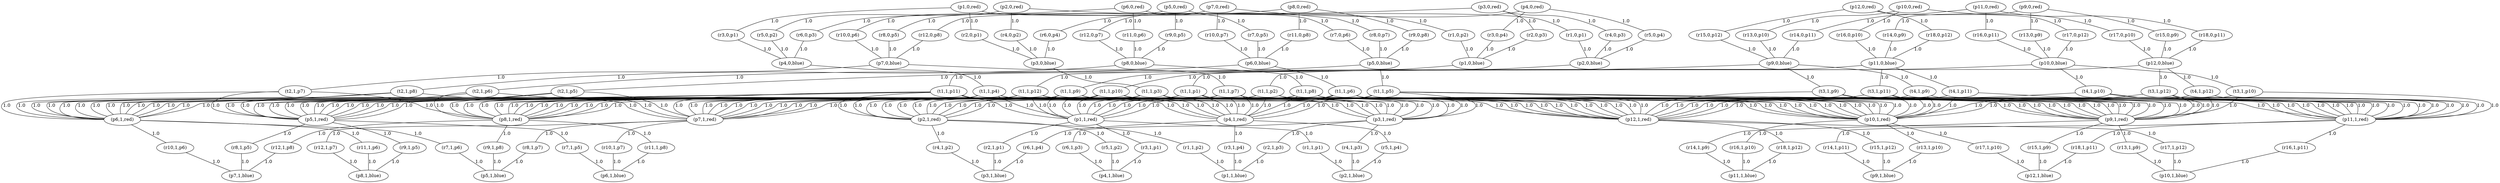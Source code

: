 strict graph {
	graph [bb="0,0,0,0"];
	node [label="\N"];
	"(r1,0,p1)"	 [pos="-2625.000000,-75.000000)"];
	"(p2,0,blue)"	 [pos="-675.000000,-150.000000)"];
	"(r1,0,p1)" -- "(p2,0,blue)"	 [label=1.0,
		weight=1.0];
	"(r1,0,p2)"	 [pos="-2475.000000,-75.000000)"];
	"(p1,0,blue)"	 [pos="-825.000000,-150.000000)"];
	"(r1,0,p2)" -- "(p1,0,blue)"	 [label=1.0,
		weight=1.0];
	"(r1,1,p1)"	 [pos="-2625.000000,-375.000000)"];
	"(p2,1,blue)"	 [pos="-675.000000,-450.000000)"];
	"(r1,1,p1)" -- "(p2,1,blue)"	 [label=1.0,
		weight=1.0];
	"(r1,1,p2)"	 [pos="-2475.000000,-375.000000)"];
	"(p1,1,blue)"	 [pos="-825.000000,-450.000000)"];
	"(r1,1,p2)" -- "(p1,1,blue)"	 [label=1.0,
		weight=1.0];
	"(r2,0,p1)"	 [pos="-2325.000000,-75.000000)"];
	"(p3,0,blue)"	 [pos="-525.000000,-150.000000)"];
	"(r2,0,p1)" -- "(p3,0,blue)"	 [label=1.0,
		weight=1.0];
	"(r2,0,p3)"	 [pos="-2175.000000,-75.000000)"];
	"(r2,0,p3)" -- "(p1,0,blue)"	 [label=1.0,
		weight=1.0];
	"(r2,1,p1)"	 [pos="-2325.000000,-375.000000)"];
	"(p3,1,blue)"	 [pos="-525.000000,-450.000000)"];
	"(r2,1,p1)" -- "(p3,1,blue)"	 [label=1.0,
		weight=1.0];
	"(r2,1,p3)"	 [pos="-2175.000000,-375.000000)"];
	"(r2,1,p3)" -- "(p1,1,blue)"	 [label=1.0,
		weight=1.0];
	"(r3,0,p1)"	 [pos="-2025.000000,-75.000000)"];
	"(p4,0,blue)"	 [pos="-375.000000,-150.000000)"];
	"(r3,0,p1)" -- "(p4,0,blue)"	 [label=1.0,
		weight=1.0];
	"(r3,0,p4)"	 [pos="-1875.000000,-75.000000)"];
	"(r3,0,p4)" -- "(p1,0,blue)"	 [label=1.0,
		weight=1.0];
	"(r3,1,p1)"	 [pos="-2025.000000,-375.000000)"];
	"(p4,1,blue)"	 [pos="-375.000000,-450.000000)"];
	"(r3,1,p1)" -- "(p4,1,blue)"	 [label=1.0,
		weight=1.0];
	"(r3,1,p4)"	 [pos="-1875.000000,-375.000000)"];
	"(r3,1,p4)" -- "(p1,1,blue)"	 [label=1.0,
		weight=1.0];
	"(r4,0,p2)"	 [pos="-1725.000000,-75.000000)"];
	"(r4,0,p2)" -- "(p3,0,blue)"	 [label=1.0,
		weight=1.0];
	"(r4,0,p3)"	 [pos="-1575.000000,-75.000000)"];
	"(r4,0,p3)" -- "(p2,0,blue)"	 [label=1.0,
		weight=1.0];
	"(r4,1,p2)"	 [pos="-1725.000000,-375.000000)"];
	"(r4,1,p2)" -- "(p3,1,blue)"	 [label=1.0,
		weight=1.0];
	"(r4,1,p3)"	 [pos="-1575.000000,-375.000000)"];
	"(r4,1,p3)" -- "(p2,1,blue)"	 [label=1.0,
		weight=1.0];
	"(r5,0,p2)"	 [pos="-1425.000000,-75.000000)"];
	"(r5,0,p2)" -- "(p4,0,blue)"	 [label=1.0,
		weight=1.0];
	"(r5,0,p4)"	 [pos="-1275.000000,-75.000000)"];
	"(r5,0,p4)" -- "(p2,0,blue)"	 [label=1.0,
		weight=1.0];
	"(r5,1,p2)"	 [pos="-1425.000000,-375.000000)"];
	"(r5,1,p2)" -- "(p4,1,blue)"	 [label=1.0,
		weight=1.0];
	"(r5,1,p4)"	 [pos="-1275.000000,-375.000000)"];
	"(r5,1,p4)" -- "(p2,1,blue)"	 [label=1.0,
		weight=1.0];
	"(r6,0,p3)"	 [pos="-1125.000000,-75.000000)"];
	"(r6,0,p3)" -- "(p4,0,blue)"	 [label=1.0,
		weight=1.0];
	"(r6,0,p4)"	 [pos="-975.000000,-75.000000)"];
	"(r6,0,p4)" -- "(p3,0,blue)"	 [label=1.0,
		weight=1.0];
	"(r6,1,p3)"	 [pos="-1125.000000,-375.000000)"];
	"(r6,1,p3)" -- "(p4,1,blue)"	 [label=1.0,
		weight=1.0];
	"(r6,1,p4)"	 [pos="-975.000000,-375.000000)"];
	"(r6,1,p4)" -- "(p3,1,blue)"	 [label=1.0,
		weight=1.0];
	"(r7,0,p5)"	 [pos="-825.000000,-75.000000)"];
	"(p6,0,blue)"	 [pos="-75.000000,-150.000000)"];
	"(r7,0,p5)" -- "(p6,0,blue)"	 [label=1.0,
		weight=1.0];
	"(r7,0,p6)"	 [pos="-675.000000,-75.000000)"];
	"(p5,0,blue)"	 [pos="-225.000000,-150.000000)"];
	"(r7,0,p6)" -- "(p5,0,blue)"	 [label=1.0,
		weight=1.0];
	"(r7,1,p5)"	 [pos="-825.000000,-375.000000)"];
	"(p6,1,blue)"	 [pos="-75.000000,-450.000000)"];
	"(r7,1,p5)" -- "(p6,1,blue)"	 [label=1.0,
		weight=1.0];
	"(r7,1,p6)"	 [pos="-675.000000,-375.000000)"];
	"(p5,1,blue)"	 [pos="-225.000000,-450.000000)"];
	"(r7,1,p6)" -- "(p5,1,blue)"	 [label=1.0,
		weight=1.0];
	"(r8,0,p5)"	 [pos="-525.000000,-75.000000)"];
	"(p7,0,blue)"	 [pos="75.000000,-150.000000)"];
	"(r8,0,p5)" -- "(p7,0,blue)"	 [label=1.0,
		weight=1.0];
	"(r8,0,p7)"	 [pos="-375.000000,-75.000000)"];
	"(r8,0,p7)" -- "(p5,0,blue)"	 [label=1.0,
		weight=1.0];
	"(r8,1,p5)"	 [pos="-525.000000,-375.000000)"];
	"(p7,1,blue)"	 [pos="75.000000,-450.000000)"];
	"(r8,1,p5)" -- "(p7,1,blue)"	 [label=1.0,
		weight=1.0];
	"(r8,1,p7)"	 [pos="-375.000000,-375.000000)"];
	"(r8,1,p7)" -- "(p5,1,blue)"	 [label=1.0,
		weight=1.0];
	"(r9,0,p5)"	 [pos="-225.000000,-75.000000)"];
	"(p8,0,blue)"	 [pos="225.000000,-150.000000)"];
	"(r9,0,p5)" -- "(p8,0,blue)"	 [label=1.0,
		weight=1.0];
	"(r9,0,p8)"	 [pos="-75.000000,-75.000000)"];
	"(r9,0,p8)" -- "(p5,0,blue)"	 [label=1.0,
		weight=1.0];
	"(r9,1,p5)"	 [pos="-225.000000,-375.000000)"];
	"(p8,1,blue)"	 [pos="225.000000,-450.000000)"];
	"(r9,1,p5)" -- "(p8,1,blue)"	 [label=1.0,
		weight=1.0];
	"(r9,1,p8)"	 [pos="-75.000000,-375.000000)"];
	"(r9,1,p8)" -- "(p5,1,blue)"	 [label=1.0,
		weight=1.0];
	"(r10,0,p6)"	 [pos="75.000000,-75.000000)"];
	"(r10,0,p6)" -- "(p7,0,blue)"	 [label=1.0,
		weight=1.0];
	"(r10,0,p7)"	 [pos="225.000000,-75.000000)"];
	"(r10,0,p7)" -- "(p6,0,blue)"	 [label=1.0,
		weight=1.0];
	"(r10,1,p6)"	 [pos="75.000000,-375.000000)"];
	"(r10,1,p6)" -- "(p7,1,blue)"	 [label=1.0,
		weight=1.0];
	"(r10,1,p7)"	 [pos="225.000000,-375.000000)"];
	"(r10,1,p7)" -- "(p6,1,blue)"	 [label=1.0,
		weight=1.0];
	"(r11,0,p6)"	 [pos="375.000000,-75.000000)"];
	"(r11,0,p6)" -- "(p8,0,blue)"	 [label=1.0,
		weight=1.0];
	"(r11,0,p8)"	 [pos="525.000000,-75.000000)"];
	"(r11,0,p8)" -- "(p6,0,blue)"	 [label=1.0,
		weight=1.0];
	"(r11,1,p6)"	 [pos="375.000000,-375.000000)"];
	"(r11,1,p6)" -- "(p8,1,blue)"	 [label=1.0,
		weight=1.0];
	"(r11,1,p8)"	 [pos="525.000000,-375.000000)"];
	"(r11,1,p8)" -- "(p6,1,blue)"	 [label=1.0,
		weight=1.0];
	"(r12,0,p7)"	 [pos="675.000000,-75.000000)"];
	"(r12,0,p7)" -- "(p8,0,blue)"	 [label=1.0,
		weight=1.0];
	"(r12,0,p8)"	 [pos="825.000000,-75.000000)"];
	"(r12,0,p8)" -- "(p7,0,blue)"	 [label=1.0,
		weight=1.0];
	"(r12,1,p7)"	 [pos="675.000000,-375.000000)"];
	"(r12,1,p7)" -- "(p8,1,blue)"	 [label=1.0,
		weight=1.0];
	"(r12,1,p8)"	 [pos="825.000000,-375.000000)"];
	"(r12,1,p8)" -- "(p7,1,blue)"	 [label=1.0,
		weight=1.0];
	"(r13,0,p9)"	 [pos="975.000000,-75.000000)"];
	"(p10,0,blue)"	 [pos="525.000000,-150.000000)"];
	"(r13,0,p9)" -- "(p10,0,blue)"	 [label=1.0,
		weight=1.0];
	"(r13,0,p10)"	 [pos="1125.000000,-75.000000)"];
	"(p9,0,blue)"	 [pos="375.000000,-150.000000)"];
	"(r13,0,p10)" -- "(p9,0,blue)"	 [label=1.0,
		weight=1.0];
	"(r13,1,p9)"	 [pos="975.000000,-375.000000)"];
	"(p10,1,blue)"	 [pos="525.000000,-450.000000)"];
	"(r13,1,p9)" -- "(p10,1,blue)"	 [label=1.0,
		weight=1.0];
	"(r13,1,p10)"	 [pos="1125.000000,-375.000000)"];
	"(p9,1,blue)"	 [pos="375.000000,-450.000000)"];
	"(r13,1,p10)" -- "(p9,1,blue)"	 [label=1.0,
		weight=1.0];
	"(r14,0,p9)"	 [pos="1275.000000,-75.000000)"];
	"(p11,0,blue)"	 [pos="675.000000,-150.000000)"];
	"(r14,0,p9)" -- "(p11,0,blue)"	 [label=1.0,
		weight=1.0];
	"(r14,0,p11)"	 [pos="1425.000000,-75.000000)"];
	"(r14,0,p11)" -- "(p9,0,blue)"	 [label=1.0,
		weight=1.0];
	"(r14,1,p9)"	 [pos="1275.000000,-375.000000)"];
	"(p11,1,blue)"	 [pos="675.000000,-450.000000)"];
	"(r14,1,p9)" -- "(p11,1,blue)"	 [label=1.0,
		weight=1.0];
	"(r14,1,p11)"	 [pos="1425.000000,-375.000000)"];
	"(r14,1,p11)" -- "(p9,1,blue)"	 [label=1.0,
		weight=1.0];
	"(r15,0,p9)"	 [pos="1575.000000,-75.000000)"];
	"(p12,0,blue)"	 [pos="825.000000,-150.000000)"];
	"(r15,0,p9)" -- "(p12,0,blue)"	 [label=1.0,
		weight=1.0];
	"(r15,0,p12)"	 [pos="1725.000000,-75.000000)"];
	"(r15,0,p12)" -- "(p9,0,blue)"	 [label=1.0,
		weight=1.0];
	"(r15,1,p9)"	 [pos="1575.000000,-375.000000)"];
	"(p12,1,blue)"	 [pos="825.000000,-450.000000)"];
	"(r15,1,p9)" -- "(p12,1,blue)"	 [label=1.0,
		weight=1.0];
	"(r15,1,p12)"	 [pos="1725.000000,-375.000000)"];
	"(r15,1,p12)" -- "(p9,1,blue)"	 [label=1.0,
		weight=1.0];
	"(r16,0,p10)"	 [pos="1875.000000,-75.000000)"];
	"(r16,0,p10)" -- "(p11,0,blue)"	 [label=1.0,
		weight=1.0];
	"(r16,0,p11)"	 [pos="2025.000000,-75.000000)"];
	"(r16,0,p11)" -- "(p10,0,blue)"	 [label=1.0,
		weight=1.0];
	"(r16,1,p10)"	 [pos="1875.000000,-375.000000)"];
	"(r16,1,p10)" -- "(p11,1,blue)"	 [label=1.0,
		weight=1.0];
	"(r16,1,p11)"	 [pos="2025.000000,-375.000000)"];
	"(r16,1,p11)" -- "(p10,1,blue)"	 [label=1.0,
		weight=1.0];
	"(r17,0,p10)"	 [pos="2175.000000,-75.000000)"];
	"(r17,0,p10)" -- "(p12,0,blue)"	 [label=1.0,
		weight=1.0];
	"(r17,0,p12)"	 [pos="2325.000000,-75.000000)"];
	"(r17,0,p12)" -- "(p10,0,blue)"	 [label=1.0,
		weight=1.0];
	"(r17,1,p10)"	 [pos="2175.000000,-375.000000)"];
	"(r17,1,p10)" -- "(p12,1,blue)"	 [label=1.0,
		weight=1.0];
	"(r17,1,p12)"	 [pos="2325.000000,-375.000000)"];
	"(r17,1,p12)" -- "(p10,1,blue)"	 [label=1.0,
		weight=1.0];
	"(r18,0,p11)"	 [pos="2475.000000,-75.000000)"];
	"(r18,0,p11)" -- "(p12,0,blue)"	 [label=1.0,
		weight=1.0];
	"(r18,0,p12)"	 [pos="2625.000000,-75.000000)"];
	"(r18,0,p12)" -- "(p11,0,blue)"	 [label=1.0,
		weight=1.0];
	"(r18,1,p11)"	 [pos="2475.000000,-375.000000)"];
	"(r18,1,p11)" -- "(p12,1,blue)"	 [label=1.0,
		weight=1.0];
	"(r18,1,p12)"	 [pos="2625.000000,-375.000000)"];
	"(r18,1,p12)" -- "(p11,1,blue)"	 [label=1.0,
		weight=1.0];
	"(p1,0,red)"	 [pos="-825.000000,0.000000)"];
	"(p1,0,red)" -- "(r1,0,p1)"	 [label=1.0,
		weight=1.0];
	"(p1,0,red)" -- "(r2,0,p1)"	 [label=1.0,
		weight=1.0];
	"(p1,0,red)" -- "(r3,0,p1)"	 [label=1.0,
		weight=1.0];
	"(p1,1,red)"	 [pos="-825.000000,-300.000000)"];
	"(p1,1,red)" -- "(r1,1,p1)"	 [label=1.0,
		weight=1.0];
	"(p1,1,red)" -- "(r2,1,p1)"	 [label=1.0,
		weight=1.0];
	"(p1,1,red)" -- "(r3,1,p1)"	 [label=1.0,
		weight=1.0];
	"(p2,0,red)"	 [pos="-675.000000,0.000000)"];
	"(p2,0,red)" -- "(r1,0,p2)"	 [label=1.0,
		weight=1.0];
	"(p2,0,red)" -- "(r4,0,p2)"	 [label=1.0,
		weight=1.0];
	"(p2,0,red)" -- "(r5,0,p2)"	 [label=1.0,
		weight=1.0];
	"(p2,1,red)"	 [pos="-675.000000,-300.000000)"];
	"(p2,1,red)" -- "(r1,1,p2)"	 [label=1.0,
		weight=1.0];
	"(p2,1,red)" -- "(r4,1,p2)"	 [label=1.0,
		weight=1.0];
	"(p2,1,red)" -- "(r5,1,p2)"	 [label=1.0,
		weight=1.0];
	"(p3,0,red)"	 [pos="-525.000000,0.000000)"];
	"(p3,0,red)" -- "(r2,0,p3)"	 [label=1.0,
		weight=1.0];
	"(p3,0,red)" -- "(r4,0,p3)"	 [label=1.0,
		weight=1.0];
	"(p3,0,red)" -- "(r6,0,p3)"	 [label=1.0,
		weight=1.0];
	"(p3,1,red)"	 [pos="-525.000000,-300.000000)"];
	"(p3,1,red)" -- "(r2,1,p3)"	 [label=1.0,
		weight=1.0];
	"(p3,1,red)" -- "(r4,1,p3)"	 [label=1.0,
		weight=1.0];
	"(p3,1,red)" -- "(r6,1,p3)"	 [label=1.0,
		weight=1.0];
	"(p4,0,red)"	 [pos="-375.000000,0.000000)"];
	"(p4,0,red)" -- "(r3,0,p4)"	 [label=1.0,
		weight=1.0];
	"(p4,0,red)" -- "(r5,0,p4)"	 [label=1.0,
		weight=1.0];
	"(p4,0,red)" -- "(r6,0,p4)"	 [label=1.0,
		weight=1.0];
	"(p4,1,red)"	 [pos="-375.000000,-300.000000)"];
	"(p4,1,red)" -- "(r3,1,p4)"	 [label=1.0,
		weight=1.0];
	"(p4,1,red)" -- "(r5,1,p4)"	 [label=1.0,
		weight=1.0];
	"(p4,1,red)" -- "(r6,1,p4)"	 [label=1.0,
		weight=1.0];
	"(p5,0,red)"	 [pos="-225.000000,0.000000)"];
	"(p5,0,red)" -- "(r7,0,p5)"	 [label=1.0,
		weight=1.0];
	"(p5,0,red)" -- "(r8,0,p5)"	 [label=1.0,
		weight=1.0];
	"(p5,0,red)" -- "(r9,0,p5)"	 [label=1.0,
		weight=1.0];
	"(p5,1,red)"	 [pos="-225.000000,-300.000000)"];
	"(p5,1,red)" -- "(r7,1,p5)"	 [label=1.0,
		weight=1.0];
	"(p5,1,red)" -- "(r8,1,p5)"	 [label=1.0,
		weight=1.0];
	"(p5,1,red)" -- "(r9,1,p5)"	 [label=1.0,
		weight=1.0];
	"(p6,0,red)"	 [pos="-75.000000,0.000000)"];
	"(p6,0,red)" -- "(r7,0,p6)"	 [label=1.0,
		weight=1.0];
	"(p6,0,red)" -- "(r10,0,p6)"	 [label=1.0,
		weight=1.0];
	"(p6,0,red)" -- "(r11,0,p6)"	 [label=1.0,
		weight=1.0];
	"(p6,1,red)"	 [pos="-75.000000,-300.000000)"];
	"(p6,1,red)" -- "(r7,1,p6)"	 [label=1.0,
		weight=1.0];
	"(p6,1,red)" -- "(r10,1,p6)"	 [label=1.0,
		weight=1.0];
	"(p6,1,red)" -- "(r11,1,p6)"	 [label=1.0,
		weight=1.0];
	"(p7,0,red)"	 [pos="75.000000,0.000000)"];
	"(p7,0,red)" -- "(r8,0,p7)"	 [label=1.0,
		weight=1.0];
	"(p7,0,red)" -- "(r10,0,p7)"	 [label=1.0,
		weight=1.0];
	"(p7,0,red)" -- "(r12,0,p7)"	 [label=1.0,
		weight=1.0];
	"(p7,1,red)"	 [pos="75.000000,-300.000000)"];
	"(p7,1,red)" -- "(r8,1,p7)"	 [label=1.0,
		weight=1.0];
	"(p7,1,red)" -- "(r10,1,p7)"	 [label=1.0,
		weight=1.0];
	"(p7,1,red)" -- "(r12,1,p7)"	 [label=1.0,
		weight=1.0];
	"(p8,0,red)"	 [pos="225.000000,0.000000)"];
	"(p8,0,red)" -- "(r9,0,p8)"	 [label=1.0,
		weight=1.0];
	"(p8,0,red)" -- "(r11,0,p8)"	 [label=1.0,
		weight=1.0];
	"(p8,0,red)" -- "(r12,0,p8)"	 [label=1.0,
		weight=1.0];
	"(p8,1,red)"	 [pos="225.000000,-300.000000)"];
	"(p8,1,red)" -- "(r9,1,p8)"	 [label=1.0,
		weight=1.0];
	"(p8,1,red)" -- "(r11,1,p8)"	 [label=1.0,
		weight=1.0];
	"(p8,1,red)" -- "(r12,1,p8)"	 [label=1.0,
		weight=1.0];
	"(p9,0,red)"	 [pos="375.000000,0.000000)"];
	"(p9,0,red)" -- "(r13,0,p9)"	 [label=1.0,
		weight=1.0];
	"(p9,0,red)" -- "(r14,0,p9)"	 [label=1.0,
		weight=1.0];
	"(p9,0,red)" -- "(r15,0,p9)"	 [label=1.0,
		weight=1.0];
	"(p9,1,red)"	 [pos="375.000000,-300.000000)"];
	"(p9,1,red)" -- "(r13,1,p9)"	 [label=1.0,
		weight=1.0];
	"(p9,1,red)" -- "(r14,1,p9)"	 [label=1.0,
		weight=1.0];
	"(p9,1,red)" -- "(r15,1,p9)"	 [label=1.0,
		weight=1.0];
	"(p10,0,red)"	 [pos="525.000000,0.000000)"];
	"(p10,0,red)" -- "(r13,0,p10)"	 [label=1.0,
		weight=1.0];
	"(p10,0,red)" -- "(r16,0,p10)"	 [label=1.0,
		weight=1.0];
	"(p10,0,red)" -- "(r17,0,p10)"	 [label=1.0,
		weight=1.0];
	"(p10,1,red)"	 [pos="525.000000,-300.000000)"];
	"(p10,1,red)" -- "(r13,1,p10)"	 [label=1.0,
		weight=1.0];
	"(p10,1,red)" -- "(r16,1,p10)"	 [label=1.0,
		weight=1.0];
	"(p10,1,red)" -- "(r17,1,p10)"	 [label=1.0,
		weight=1.0];
	"(p11,0,red)"	 [pos="675.000000,0.000000)"];
	"(p11,0,red)" -- "(r14,0,p11)"	 [label=1.0,
		weight=1.0];
	"(p11,0,red)" -- "(r16,0,p11)"	 [label=1.0,
		weight=1.0];
	"(p11,0,red)" -- "(r18,0,p11)"	 [label=1.0,
		weight=1.0];
	"(p11,1,red)"	 [pos="675.000000,-300.000000)"];
	"(p11,1,red)" -- "(r14,1,p11)"	 [label=1.0,
		weight=1.0];
	"(p11,1,red)" -- "(r16,1,p11)"	 [label=1.0,
		weight=1.0];
	"(p11,1,red)" -- "(r18,1,p11)"	 [label=1.0,
		weight=1.0];
	"(p12,0,red)"	 [pos="825.000000,0.000000)"];
	"(p12,0,red)" -- "(r15,0,p12)"	 [label=1.0,
		weight=1.0];
	"(p12,0,red)" -- "(r17,0,p12)"	 [label=1.0,
		weight=1.0];
	"(p12,0,red)" -- "(r18,0,p12)"	 [label=1.0,
		weight=1.0];
	"(p12,1,red)"	 [pos="825.000000,-300.000000)"];
	"(p12,1,red)" -- "(r15,1,p12)"	 [label=1.0,
		weight=1.0];
	"(p12,1,red)" -- "(r17,1,p12)"	 [label=1.0,
		weight=1.0];
	"(p12,1,red)" -- "(r18,1,p12)"	 [label=1.0,
		weight=1.0];
	"(t1,1,p1)"	 [pos="-1725.000000,-225.000000)"];
	"(p1,0,blue)" -- "(t1,1,p1)"	 [label=1.0,
		weight=1.0];
	"(t1,1,p2)"	 [pos="-1575.000000,-225.000000)"];
	"(p2,0,blue)" -- "(t1,1,p2)"	 [label=1.0,
		weight=1.0];
	"(t1,1,p3)"	 [pos="-1425.000000,-225.000000)"];
	"(p3,0,blue)" -- "(t1,1,p3)"	 [label=1.0,
		weight=1.0];
	"(t1,1,p4)"	 [pos="-1275.000000,-225.000000)"];
	"(p4,0,blue)" -- "(t1,1,p4)"	 [label=1.0,
		weight=1.0];
	"(t1,1,p5)"	 [pos="-1125.000000,-225.000000)"];
	"(p5,0,blue)" -- "(t1,1,p5)"	 [label=1.0,
		weight=1.0];
	"(t2,1,p5)"	 [pos="75.000000,-225.000000)"];
	"(p5,0,blue)" -- "(t2,1,p5)"	 [label=1.0,
		weight=1.0];
	"(t1,1,p6)"	 [pos="-975.000000,-225.000000)"];
	"(p6,0,blue)" -- "(t1,1,p6)"	 [label=1.0,
		weight=1.0];
	"(t2,1,p6)"	 [pos="225.000000,-225.000000)"];
	"(p6,0,blue)" -- "(t2,1,p6)"	 [label=1.0,
		weight=1.0];
	"(t1,1,p7)"	 [pos="-825.000000,-225.000000)"];
	"(p7,0,blue)" -- "(t1,1,p7)"	 [label=1.0,
		weight=1.0];
	"(t2,1,p7)"	 [pos="375.000000,-225.000000)"];
	"(p7,0,blue)" -- "(t2,1,p7)"	 [label=1.0,
		weight=1.0];
	"(t1,1,p8)"	 [pos="-675.000000,-225.000000)"];
	"(p8,0,blue)" -- "(t1,1,p8)"	 [label=1.0,
		weight=1.0];
	"(t2,1,p8)"	 [pos="525.000000,-225.000000)"];
	"(p8,0,blue)" -- "(t2,1,p8)"	 [label=1.0,
		weight=1.0];
	"(t1,1,p9)"	 [pos="-525.000000,-225.000000)"];
	"(p9,0,blue)" -- "(t1,1,p9)"	 [label=1.0,
		weight=1.0];
	"(t3,1,p9)"	 [pos="675.000000,-225.000000)"];
	"(p9,0,blue)" -- "(t3,1,p9)"	 [label=1.0,
		weight=1.0];
	"(t4,1,p9)"	 [pos="1275.000000,-225.000000)"];
	"(p9,0,blue)" -- "(t4,1,p9)"	 [label=1.0,
		weight=1.0];
	"(t1,1,p10)"	 [pos="-375.000000,-225.000000)"];
	"(p10,0,blue)" -- "(t1,1,p10)"	 [label=1.0,
		weight=1.0];
	"(t3,1,p10)"	 [pos="825.000000,-225.000000)"];
	"(p10,0,blue)" -- "(t3,1,p10)"	 [label=1.0,
		weight=1.0];
	"(t4,1,p10)"	 [pos="1425.000000,-225.000000)"];
	"(p10,0,blue)" -- "(t4,1,p10)"	 [label=1.0,
		weight=1.0];
	"(t1,1,p11)"	 [pos="-225.000000,-225.000000)"];
	"(p11,0,blue)" -- "(t1,1,p11)"	 [label=1.0,
		weight=1.0];
	"(t3,1,p11)"	 [pos="975.000000,-225.000000)"];
	"(p11,0,blue)" -- "(t3,1,p11)"	 [label=1.0,
		weight=1.0];
	"(t4,1,p11)"	 [pos="1575.000000,-225.000000)"];
	"(p11,0,blue)" -- "(t4,1,p11)"	 [label=1.0,
		weight=1.0];
	"(t1,1,p12)"	 [pos="-75.000000,-225.000000)"];
	"(p12,0,blue)" -- "(t1,1,p12)"	 [label=1.0,
		weight=1.0];
	"(t3,1,p12)"	 [pos="1125.000000,-225.000000)"];
	"(p12,0,blue)" -- "(t3,1,p12)"	 [label=1.0,
		weight=1.0];
	"(t4,1,p12)"	 [pos="1725.000000,-225.000000)"];
	"(p12,0,blue)" -- "(t4,1,p12)"	 [label=1.0,
		weight=1.0];
	"(t1,1,p1)" -- "(p2,1,red)"	 [label=1.0,
		weight=1.0];
	"(t1,1,p1)" -- "(p3,1,red)"	 [label=1.0,
		weight=1.0];
	"(t1,1,p1)" -- "(p4,1,red)"	 [label=1.0,
		weight=1.0];
	"(t1,1,p1)" -- "(p5,1,red)"	 [label=1.0,
		weight=1.0];
	"(t1,1,p1)" -- "(p6,1,red)"	 [label=1.0,
		weight=1.0];
	"(t1,1,p1)" -- "(p7,1,red)"	 [label=1.0,
		weight=1.0];
	"(t1,1,p1)" -- "(p8,1,red)"	 [label=1.0,
		weight=1.0];
	"(t1,1,p1)" -- "(p9,1,red)"	 [label=1.0,
		weight=1.0];
	"(t1,1,p1)" -- "(p10,1,red)"	 [label=1.0,
		weight=1.0];
	"(t1,1,p1)" -- "(p11,1,red)"	 [label=1.0,
		weight=1.0];
	"(t1,1,p1)" -- "(p12,1,red)"	 [label=1.0,
		weight=1.0];
	"(t1,1,p2)" -- "(p1,1,red)"	 [label=1.0,
		weight=1.0];
	"(t1,1,p2)" -- "(p3,1,red)"	 [label=1.0,
		weight=1.0];
	"(t1,1,p2)" -- "(p4,1,red)"	 [label=1.0,
		weight=1.0];
	"(t1,1,p2)" -- "(p5,1,red)"	 [label=1.0,
		weight=1.0];
	"(t1,1,p2)" -- "(p6,1,red)"	 [label=1.0,
		weight=1.0];
	"(t1,1,p2)" -- "(p7,1,red)"	 [label=1.0,
		weight=1.0];
	"(t1,1,p2)" -- "(p8,1,red)"	 [label=1.0,
		weight=1.0];
	"(t1,1,p2)" -- "(p9,1,red)"	 [label=1.0,
		weight=1.0];
	"(t1,1,p2)" -- "(p10,1,red)"	 [label=1.0,
		weight=1.0];
	"(t1,1,p2)" -- "(p11,1,red)"	 [label=1.0,
		weight=1.0];
	"(t1,1,p2)" -- "(p12,1,red)"	 [label=1.0,
		weight=1.0];
	"(t1,1,p3)" -- "(p1,1,red)"	 [label=1.0,
		weight=1.0];
	"(t1,1,p3)" -- "(p2,1,red)"	 [label=1.0,
		weight=1.0];
	"(t1,1,p3)" -- "(p4,1,red)"	 [label=1.0,
		weight=1.0];
	"(t1,1,p3)" -- "(p5,1,red)"	 [label=1.0,
		weight=1.0];
	"(t1,1,p3)" -- "(p6,1,red)"	 [label=1.0,
		weight=1.0];
	"(t1,1,p3)" -- "(p7,1,red)"	 [label=1.0,
		weight=1.0];
	"(t1,1,p3)" -- "(p8,1,red)"	 [label=1.0,
		weight=1.0];
	"(t1,1,p3)" -- "(p9,1,red)"	 [label=1.0,
		weight=1.0];
	"(t1,1,p3)" -- "(p10,1,red)"	 [label=1.0,
		weight=1.0];
	"(t1,1,p3)" -- "(p11,1,red)"	 [label=1.0,
		weight=1.0];
	"(t1,1,p3)" -- "(p12,1,red)"	 [label=1.0,
		weight=1.0];
	"(t1,1,p4)" -- "(p1,1,red)"	 [label=1.0,
		weight=1.0];
	"(t1,1,p4)" -- "(p2,1,red)"	 [label=1.0,
		weight=1.0];
	"(t1,1,p4)" -- "(p3,1,red)"	 [label=1.0,
		weight=1.0];
	"(t1,1,p4)" -- "(p5,1,red)"	 [label=1.0,
		weight=1.0];
	"(t1,1,p4)" -- "(p6,1,red)"	 [label=1.0,
		weight=1.0];
	"(t1,1,p4)" -- "(p7,1,red)"	 [label=1.0,
		weight=1.0];
	"(t1,1,p4)" -- "(p8,1,red)"	 [label=1.0,
		weight=1.0];
	"(t1,1,p4)" -- "(p9,1,red)"	 [label=1.0,
		weight=1.0];
	"(t1,1,p4)" -- "(p10,1,red)"	 [label=1.0,
		weight=1.0];
	"(t1,1,p4)" -- "(p11,1,red)"	 [label=1.0,
		weight=1.0];
	"(t1,1,p4)" -- "(p12,1,red)"	 [label=1.0,
		weight=1.0];
	"(t1,1,p5)" -- "(p1,1,red)"	 [label=1.0,
		weight=1.0];
	"(t1,1,p5)" -- "(p2,1,red)"	 [label=1.0,
		weight=1.0];
	"(t1,1,p5)" -- "(p3,1,red)"	 [label=1.0,
		weight=1.0];
	"(t1,1,p5)" -- "(p4,1,red)"	 [label=1.0,
		weight=1.0];
	"(t1,1,p5)" -- "(p6,1,red)"	 [label=1.0,
		weight=1.0];
	"(t1,1,p5)" -- "(p7,1,red)"	 [label=1.0,
		weight=1.0];
	"(t1,1,p5)" -- "(p8,1,red)"	 [label=1.0,
		weight=1.0];
	"(t1,1,p5)" -- "(p9,1,red)"	 [label=1.0,
		weight=1.0];
	"(t1,1,p5)" -- "(p10,1,red)"	 [label=1.0,
		weight=1.0];
	"(t1,1,p5)" -- "(p11,1,red)"	 [label=1.0,
		weight=1.0];
	"(t1,1,p5)" -- "(p12,1,red)"	 [label=1.0,
		weight=1.0];
	"(t1,1,p6)" -- "(p1,1,red)"	 [label=1.0,
		weight=1.0];
	"(t1,1,p6)" -- "(p2,1,red)"	 [label=1.0,
		weight=1.0];
	"(t1,1,p6)" -- "(p3,1,red)"	 [label=1.0,
		weight=1.0];
	"(t1,1,p6)" -- "(p4,1,red)"	 [label=1.0,
		weight=1.0];
	"(t1,1,p6)" -- "(p5,1,red)"	 [label=1.0,
		weight=1.0];
	"(t1,1,p6)" -- "(p7,1,red)"	 [label=1.0,
		weight=1.0];
	"(t1,1,p6)" -- "(p8,1,red)"	 [label=1.0,
		weight=1.0];
	"(t1,1,p6)" -- "(p9,1,red)"	 [label=1.0,
		weight=1.0];
	"(t1,1,p6)" -- "(p10,1,red)"	 [label=1.0,
		weight=1.0];
	"(t1,1,p6)" -- "(p11,1,red)"	 [label=1.0,
		weight=1.0];
	"(t1,1,p6)" -- "(p12,1,red)"	 [label=1.0,
		weight=1.0];
	"(t1,1,p7)" -- "(p1,1,red)"	 [label=1.0,
		weight=1.0];
	"(t1,1,p7)" -- "(p2,1,red)"	 [label=1.0,
		weight=1.0];
	"(t1,1,p7)" -- "(p3,1,red)"	 [label=1.0,
		weight=1.0];
	"(t1,1,p7)" -- "(p4,1,red)"	 [label=1.0,
		weight=1.0];
	"(t1,1,p7)" -- "(p5,1,red)"	 [label=1.0,
		weight=1.0];
	"(t1,1,p7)" -- "(p6,1,red)"	 [label=1.0,
		weight=1.0];
	"(t1,1,p7)" -- "(p8,1,red)"	 [label=1.0,
		weight=1.0];
	"(t1,1,p7)" -- "(p9,1,red)"	 [label=1.0,
		weight=1.0];
	"(t1,1,p7)" -- "(p10,1,red)"	 [label=1.0,
		weight=1.0];
	"(t1,1,p7)" -- "(p11,1,red)"	 [label=1.0,
		weight=1.0];
	"(t1,1,p7)" -- "(p12,1,red)"	 [label=1.0,
		weight=1.0];
	"(t1,1,p8)" -- "(p1,1,red)"	 [label=1.0,
		weight=1.0];
	"(t1,1,p8)" -- "(p2,1,red)"	 [label=1.0,
		weight=1.0];
	"(t1,1,p8)" -- "(p3,1,red)"	 [label=1.0,
		weight=1.0];
	"(t1,1,p8)" -- "(p4,1,red)"	 [label=1.0,
		weight=1.0];
	"(t1,1,p8)" -- "(p5,1,red)"	 [label=1.0,
		weight=1.0];
	"(t1,1,p8)" -- "(p6,1,red)"	 [label=1.0,
		weight=1.0];
	"(t1,1,p8)" -- "(p7,1,red)"	 [label=1.0,
		weight=1.0];
	"(t1,1,p8)" -- "(p9,1,red)"	 [label=1.0,
		weight=1.0];
	"(t1,1,p8)" -- "(p10,1,red)"	 [label=1.0,
		weight=1.0];
	"(t1,1,p8)" -- "(p11,1,red)"	 [label=1.0,
		weight=1.0];
	"(t1,1,p8)" -- "(p12,1,red)"	 [label=1.0,
		weight=1.0];
	"(t1,1,p9)" -- "(p1,1,red)"	 [label=1.0,
		weight=1.0];
	"(t1,1,p9)" -- "(p2,1,red)"	 [label=1.0,
		weight=1.0];
	"(t1,1,p9)" -- "(p3,1,red)"	 [label=1.0,
		weight=1.0];
	"(t1,1,p9)" -- "(p4,1,red)"	 [label=1.0,
		weight=1.0];
	"(t1,1,p9)" -- "(p5,1,red)"	 [label=1.0,
		weight=1.0];
	"(t1,1,p9)" -- "(p6,1,red)"	 [label=1.0,
		weight=1.0];
	"(t1,1,p9)" -- "(p7,1,red)"	 [label=1.0,
		weight=1.0];
	"(t1,1,p9)" -- "(p8,1,red)"	 [label=1.0,
		weight=1.0];
	"(t1,1,p9)" -- "(p10,1,red)"	 [label=1.0,
		weight=1.0];
	"(t1,1,p9)" -- "(p11,1,red)"	 [label=1.0,
		weight=1.0];
	"(t1,1,p9)" -- "(p12,1,red)"	 [label=1.0,
		weight=1.0];
	"(t1,1,p10)" -- "(p1,1,red)"	 [label=1.0,
		weight=1.0];
	"(t1,1,p10)" -- "(p2,1,red)"	 [label=1.0,
		weight=1.0];
	"(t1,1,p10)" -- "(p3,1,red)"	 [label=1.0,
		weight=1.0];
	"(t1,1,p10)" -- "(p4,1,red)"	 [label=1.0,
		weight=1.0];
	"(t1,1,p10)" -- "(p5,1,red)"	 [label=1.0,
		weight=1.0];
	"(t1,1,p10)" -- "(p6,1,red)"	 [label=1.0,
		weight=1.0];
	"(t1,1,p10)" -- "(p7,1,red)"	 [label=1.0,
		weight=1.0];
	"(t1,1,p10)" -- "(p8,1,red)"	 [label=1.0,
		weight=1.0];
	"(t1,1,p10)" -- "(p9,1,red)"	 [label=1.0,
		weight=1.0];
	"(t1,1,p10)" -- "(p11,1,red)"	 [label=1.0,
		weight=1.0];
	"(t1,1,p10)" -- "(p12,1,red)"	 [label=1.0,
		weight=1.0];
	"(t1,1,p11)" -- "(p1,1,red)"	 [label=1.0,
		weight=1.0];
	"(t1,1,p11)" -- "(p2,1,red)"	 [label=1.0,
		weight=1.0];
	"(t1,1,p11)" -- "(p3,1,red)"	 [label=1.0,
		weight=1.0];
	"(t1,1,p11)" -- "(p4,1,red)"	 [label=1.0,
		weight=1.0];
	"(t1,1,p11)" -- "(p5,1,red)"	 [label=1.0,
		weight=1.0];
	"(t1,1,p11)" -- "(p6,1,red)"	 [label=1.0,
		weight=1.0];
	"(t1,1,p11)" -- "(p7,1,red)"	 [label=1.0,
		weight=1.0];
	"(t1,1,p11)" -- "(p8,1,red)"	 [label=1.0,
		weight=1.0];
	"(t1,1,p11)" -- "(p9,1,red)"	 [label=1.0,
		weight=1.0];
	"(t1,1,p11)" -- "(p10,1,red)"	 [label=1.0,
		weight=1.0];
	"(t1,1,p11)" -- "(p12,1,red)"	 [label=1.0,
		weight=1.0];
	"(t1,1,p12)" -- "(p1,1,red)"	 [label=1.0,
		weight=1.0];
	"(t1,1,p12)" -- "(p2,1,red)"	 [label=1.0,
		weight=1.0];
	"(t1,1,p12)" -- "(p3,1,red)"	 [label=1.0,
		weight=1.0];
	"(t1,1,p12)" -- "(p4,1,red)"	 [label=1.0,
		weight=1.0];
	"(t1,1,p12)" -- "(p5,1,red)"	 [label=1.0,
		weight=1.0];
	"(t1,1,p12)" -- "(p6,1,red)"	 [label=1.0,
		weight=1.0];
	"(t1,1,p12)" -- "(p7,1,red)"	 [label=1.0,
		weight=1.0];
	"(t1,1,p12)" -- "(p8,1,red)"	 [label=1.0,
		weight=1.0];
	"(t1,1,p12)" -- "(p9,1,red)"	 [label=1.0,
		weight=1.0];
	"(t1,1,p12)" -- "(p10,1,red)"	 [label=1.0,
		weight=1.0];
	"(t1,1,p12)" -- "(p11,1,red)"	 [label=1.0,
		weight=1.0];
	"(t2,1,p5)" -- "(p6,1,red)"	 [label=1.0,
		weight=1.0];
	"(t2,1,p5)" -- "(p7,1,red)"	 [label=1.0,
		weight=1.0];
	"(t2,1,p5)" -- "(p8,1,red)"	 [label=1.0,
		weight=1.0];
	"(t2,1,p6)" -- "(p5,1,red)"	 [label=1.0,
		weight=1.0];
	"(t2,1,p6)" -- "(p7,1,red)"	 [label=1.0,
		weight=1.0];
	"(t2,1,p6)" -- "(p8,1,red)"	 [label=1.0,
		weight=1.0];
	"(t2,1,p7)" -- "(p5,1,red)"	 [label=1.0,
		weight=1.0];
	"(t2,1,p7)" -- "(p6,1,red)"	 [label=1.0,
		weight=1.0];
	"(t2,1,p7)" -- "(p8,1,red)"	 [label=1.0,
		weight=1.0];
	"(t2,1,p8)" -- "(p5,1,red)"	 [label=1.0,
		weight=1.0];
	"(t2,1,p8)" -- "(p6,1,red)"	 [label=1.0,
		weight=1.0];
	"(t2,1,p8)" -- "(p7,1,red)"	 [label=1.0,
		weight=1.0];
	"(t3,1,p9)" -- "(p10,1,red)"	 [label=1.0,
		weight=1.0];
	"(t3,1,p9)" -- "(p11,1,red)"	 [label=1.0,
		weight=1.0];
	"(t3,1,p9)" -- "(p12,1,red)"	 [label=1.0,
		weight=1.0];
	"(t3,1,p10)" -- "(p9,1,red)"	 [label=1.0,
		weight=1.0];
	"(t3,1,p10)" -- "(p11,1,red)"	 [label=1.0,
		weight=1.0];
	"(t3,1,p10)" -- "(p12,1,red)"	 [label=1.0,
		weight=1.0];
	"(t3,1,p11)" -- "(p9,1,red)"	 [label=1.0,
		weight=1.0];
	"(t3,1,p11)" -- "(p10,1,red)"	 [label=1.0,
		weight=1.0];
	"(t3,1,p11)" -- "(p12,1,red)"	 [label=1.0,
		weight=1.0];
	"(t3,1,p12)" -- "(p9,1,red)"	 [label=1.0,
		weight=1.0];
	"(t3,1,p12)" -- "(p10,1,red)"	 [label=1.0,
		weight=1.0];
	"(t3,1,p12)" -- "(p11,1,red)"	 [label=1.0,
		weight=1.0];
	"(t4,1,p9)" -- "(p10,1,red)"	 [label=1.0,
		weight=1.0];
	"(t4,1,p9)" -- "(p11,1,red)"	 [label=1.0,
		weight=1.0];
	"(t4,1,p9)" -- "(p12,1,red)"	 [label=1.0,
		weight=1.0];
	"(t4,1,p10)" -- "(p9,1,red)"	 [label=1.0,
		weight=1.0];
	"(t4,1,p10)" -- "(p11,1,red)"	 [label=1.0,
		weight=1.0];
	"(t4,1,p10)" -- "(p12,1,red)"	 [label=1.0,
		weight=1.0];
	"(t4,1,p11)" -- "(p9,1,red)"	 [label=1.0,
		weight=1.0];
	"(t4,1,p11)" -- "(p10,1,red)"	 [label=1.0,
		weight=1.0];
	"(t4,1,p11)" -- "(p12,1,red)"	 [label=1.0,
		weight=1.0];
	"(t4,1,p12)" -- "(p9,1,red)"	 [label=1.0,
		weight=1.0];
	"(t4,1,p12)" -- "(p10,1,red)"	 [label=1.0,
		weight=1.0];
	"(t4,1,p12)" -- "(p11,1,red)"	 [label=1.0,
		weight=1.0];
}
